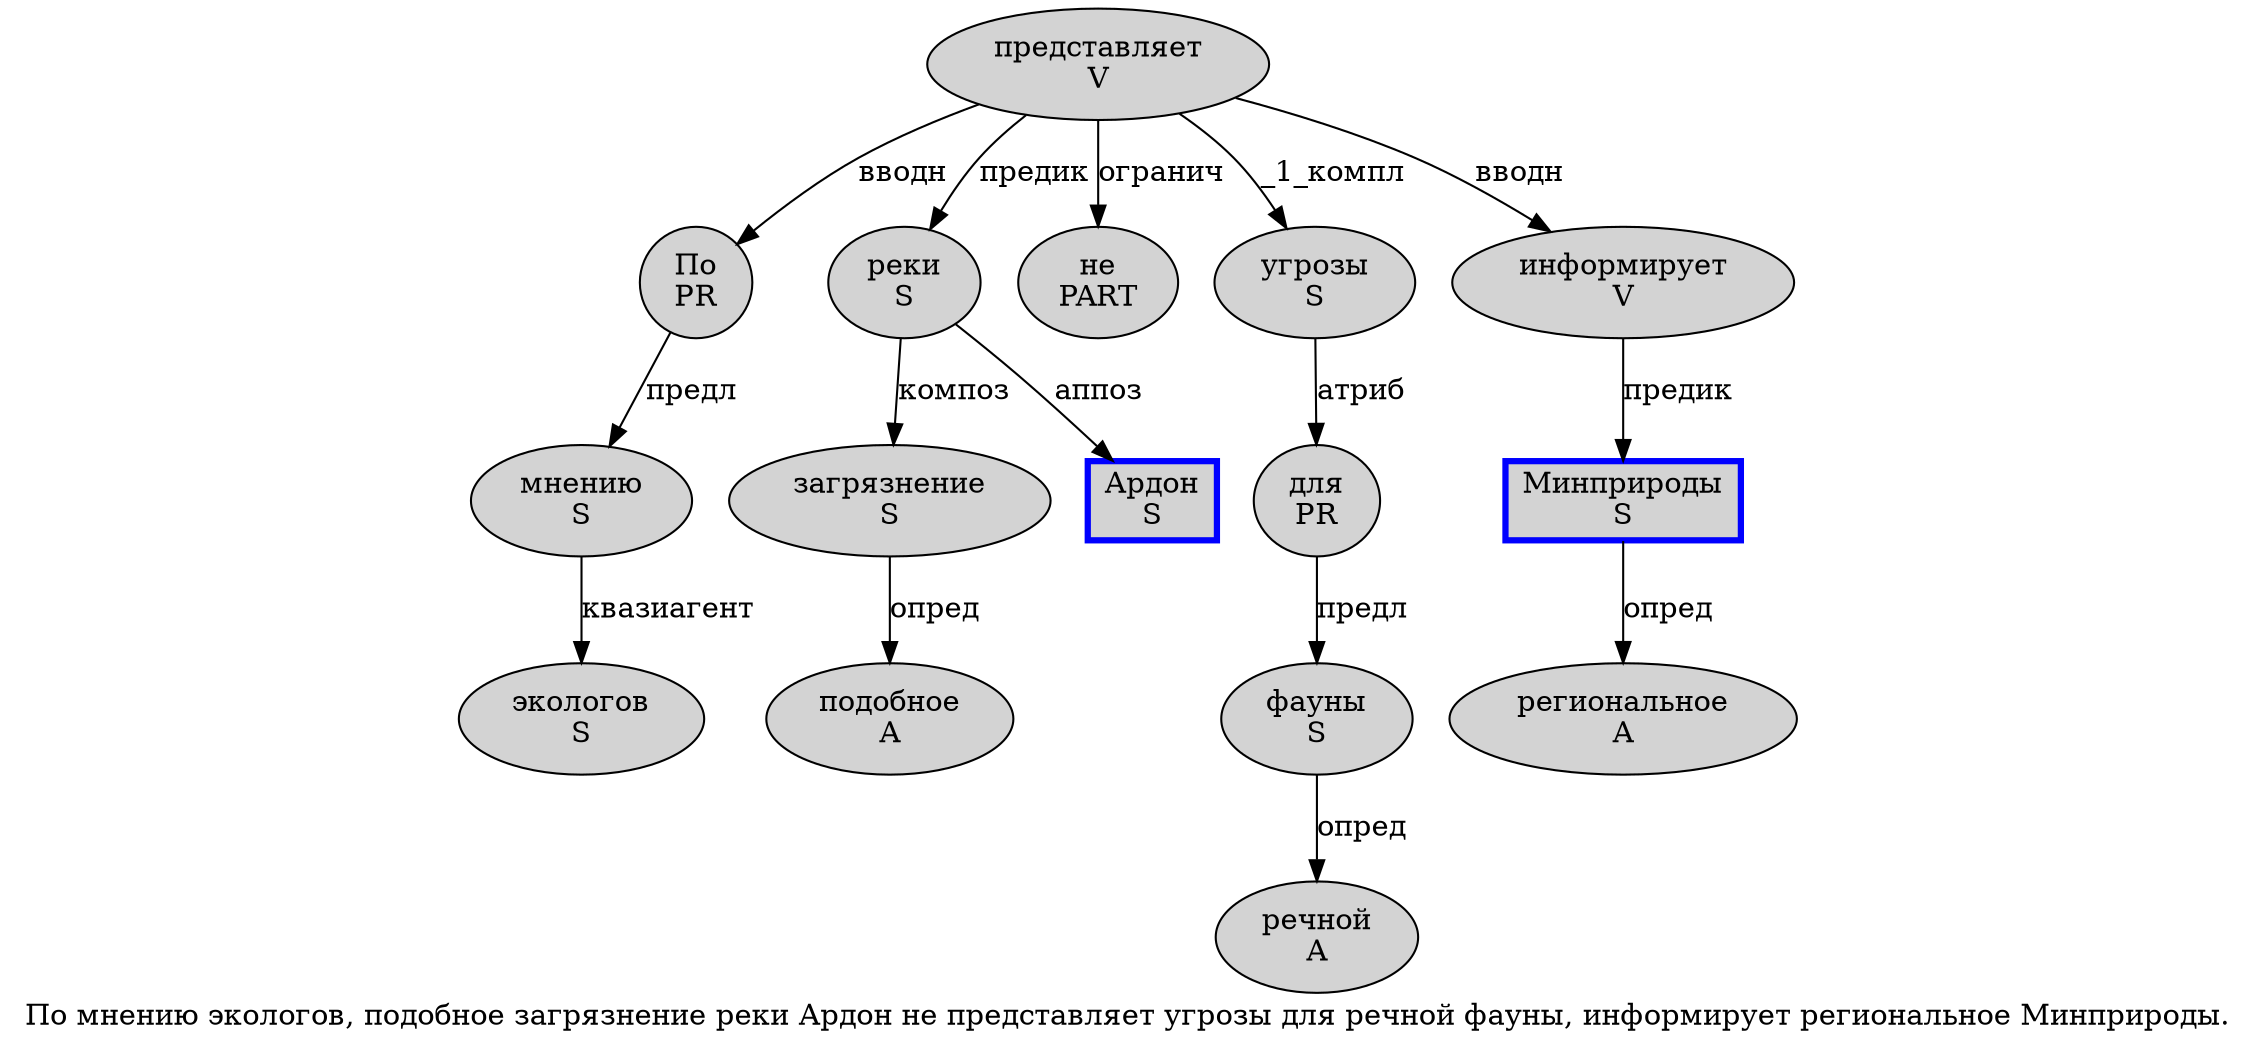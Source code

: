 digraph SENTENCE_221 {
	graph [label="По мнению экологов, подобное загрязнение реки Ардон не представляет угрозы для речной фауны, информирует региональное Минприроды."]
	node [style=filled]
		0 [label="По
PR" color="" fillcolor=lightgray penwidth=1 shape=ellipse]
		1 [label="мнению
S" color="" fillcolor=lightgray penwidth=1 shape=ellipse]
		2 [label="экологов
S" color="" fillcolor=lightgray penwidth=1 shape=ellipse]
		4 [label="подобное
A" color="" fillcolor=lightgray penwidth=1 shape=ellipse]
		5 [label="загрязнение
S" color="" fillcolor=lightgray penwidth=1 shape=ellipse]
		6 [label="реки
S" color="" fillcolor=lightgray penwidth=1 shape=ellipse]
		7 [label="Ардон
S" color=blue fillcolor=lightgray penwidth=3 shape=box]
		8 [label="не
PART" color="" fillcolor=lightgray penwidth=1 shape=ellipse]
		9 [label="представляет
V" color="" fillcolor=lightgray penwidth=1 shape=ellipse]
		10 [label="угрозы
S" color="" fillcolor=lightgray penwidth=1 shape=ellipse]
		11 [label="для
PR" color="" fillcolor=lightgray penwidth=1 shape=ellipse]
		12 [label="речной
A" color="" fillcolor=lightgray penwidth=1 shape=ellipse]
		13 [label="фауны
S" color="" fillcolor=lightgray penwidth=1 shape=ellipse]
		15 [label="информирует
V" color="" fillcolor=lightgray penwidth=1 shape=ellipse]
		16 [label="региональное
A" color="" fillcolor=lightgray penwidth=1 shape=ellipse]
		17 [label="Минприроды
S" color=blue fillcolor=lightgray penwidth=3 shape=box]
			17 -> 16 [label="опред"]
			10 -> 11 [label="атриб"]
			5 -> 4 [label="опред"]
			0 -> 1 [label="предл"]
			15 -> 17 [label="предик"]
			1 -> 2 [label="квазиагент"]
			9 -> 0 [label="вводн"]
			9 -> 6 [label="предик"]
			9 -> 8 [label="огранич"]
			9 -> 10 [label="_1_компл"]
			9 -> 15 [label="вводн"]
			6 -> 5 [label="композ"]
			6 -> 7 [label="аппоз"]
			13 -> 12 [label="опред"]
			11 -> 13 [label="предл"]
}